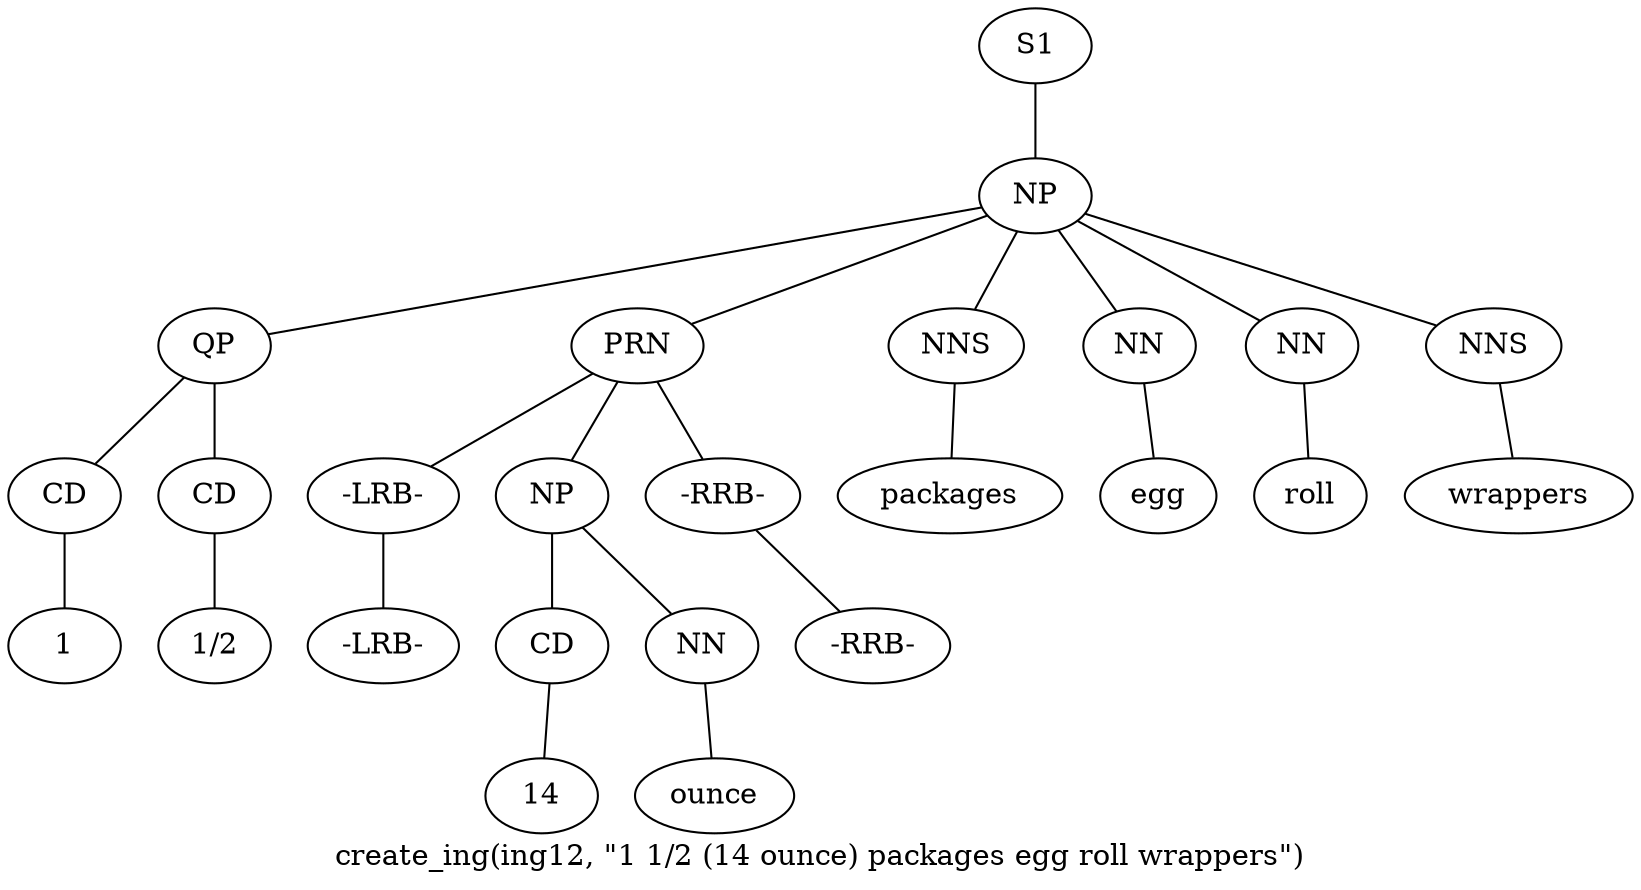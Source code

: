 graph SyntaxGraph {
	label = "create_ing(ing12, \"1 1/2 (14 ounce) packages egg roll wrappers\")";
	Node0 [label="S1"];
	Node1 [label="NP"];
	Node2 [label="QP"];
	Node3 [label="CD"];
	Node4 [label="1"];
	Node5 [label="CD"];
	Node6 [label="1/2"];
	Node7 [label="PRN"];
	Node8 [label="-LRB-"];
	Node9 [label="-LRB-"];
	Node10 [label="NP"];
	Node11 [label="CD"];
	Node12 [label="14"];
	Node13 [label="NN"];
	Node14 [label="ounce"];
	Node15 [label="-RRB-"];
	Node16 [label="-RRB-"];
	Node17 [label="NNS"];
	Node18 [label="packages"];
	Node19 [label="NN"];
	Node20 [label="egg"];
	Node21 [label="NN"];
	Node22 [label="roll"];
	Node23 [label="NNS"];
	Node24 [label="wrappers"];

	Node0 -- Node1;
	Node1 -- Node2;
	Node1 -- Node7;
	Node1 -- Node17;
	Node1 -- Node19;
	Node1 -- Node21;
	Node1 -- Node23;
	Node2 -- Node3;
	Node2 -- Node5;
	Node3 -- Node4;
	Node5 -- Node6;
	Node7 -- Node8;
	Node7 -- Node10;
	Node7 -- Node15;
	Node8 -- Node9;
	Node10 -- Node11;
	Node10 -- Node13;
	Node11 -- Node12;
	Node13 -- Node14;
	Node15 -- Node16;
	Node17 -- Node18;
	Node19 -- Node20;
	Node21 -- Node22;
	Node23 -- Node24;
}